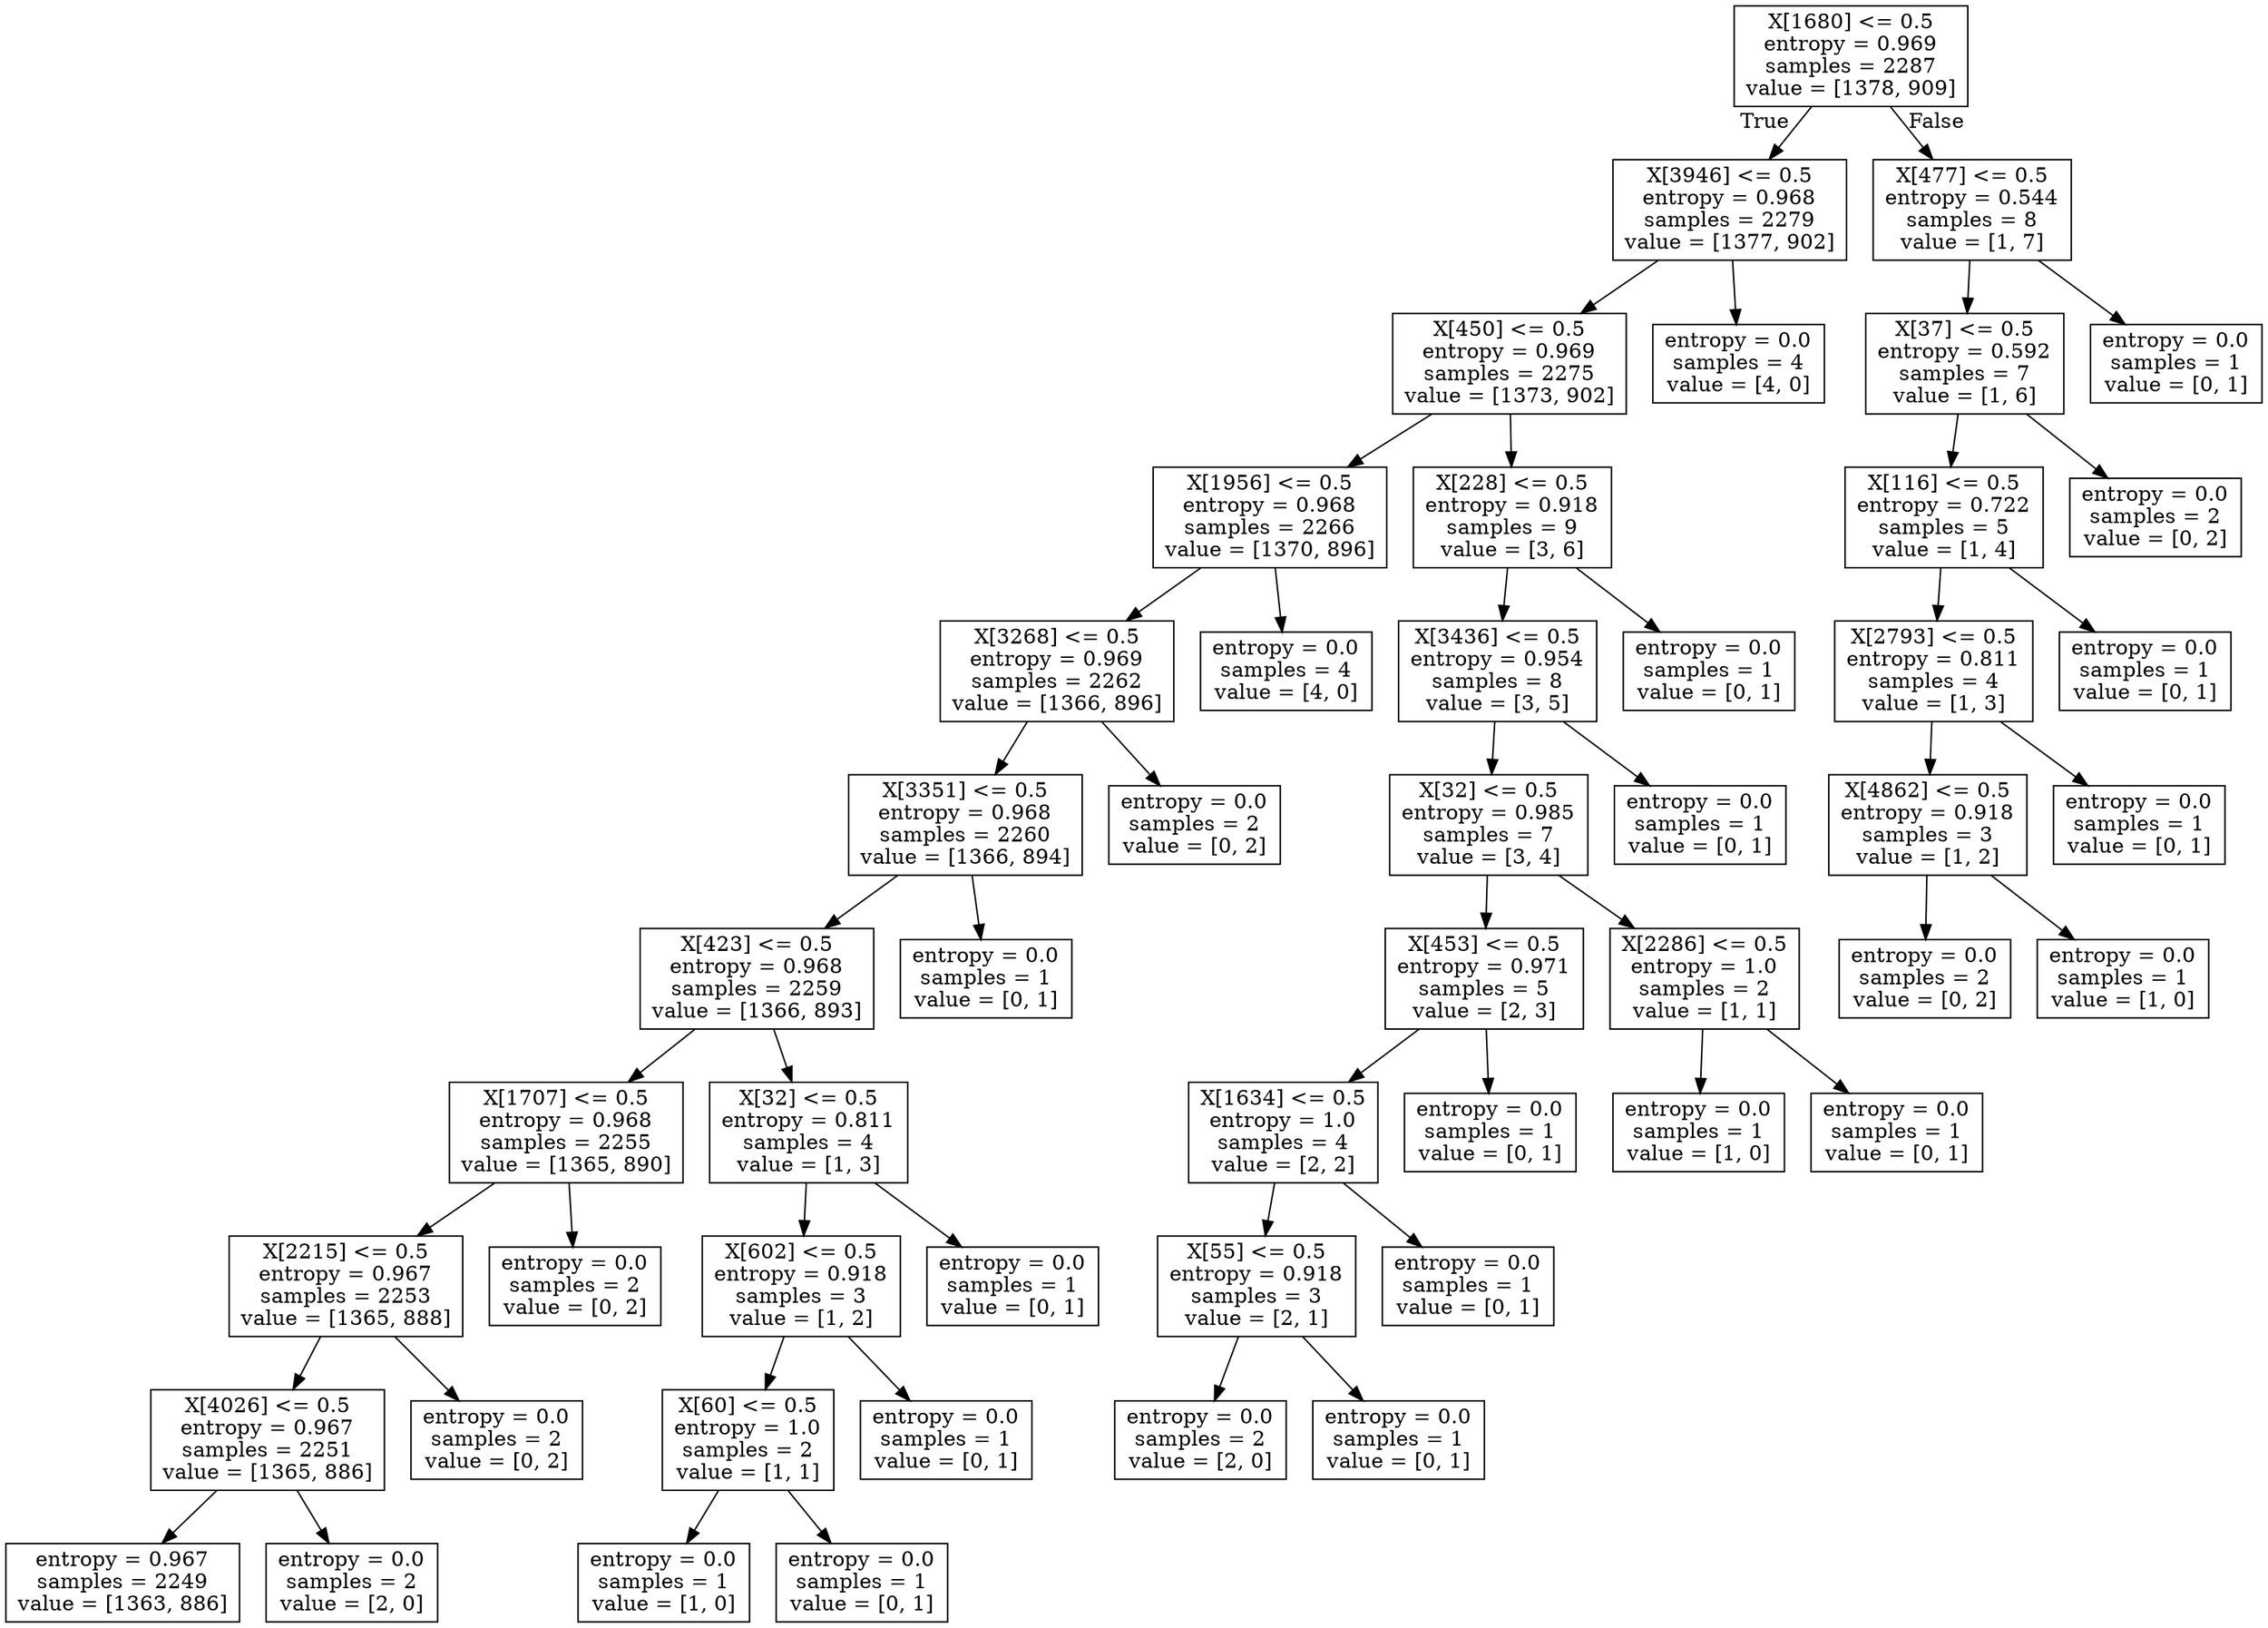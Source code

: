 digraph Tree {
node [shape=box] ;
0 [label="X[1680] <= 0.5\nentropy = 0.969\nsamples = 2287\nvalue = [1378, 909]"] ;
1 [label="X[3946] <= 0.5\nentropy = 0.968\nsamples = 2279\nvalue = [1377, 902]"] ;
0 -> 1 [labeldistance=2.5, labelangle=45, headlabel="True"] ;
2 [label="X[450] <= 0.5\nentropy = 0.969\nsamples = 2275\nvalue = [1373, 902]"] ;
1 -> 2 ;
3 [label="X[1956] <= 0.5\nentropy = 0.968\nsamples = 2266\nvalue = [1370, 896]"] ;
2 -> 3 ;
4 [label="X[3268] <= 0.5\nentropy = 0.969\nsamples = 2262\nvalue = [1366, 896]"] ;
3 -> 4 ;
5 [label="X[3351] <= 0.5\nentropy = 0.968\nsamples = 2260\nvalue = [1366, 894]"] ;
4 -> 5 ;
6 [label="X[423] <= 0.5\nentropy = 0.968\nsamples = 2259\nvalue = [1366, 893]"] ;
5 -> 6 ;
7 [label="X[1707] <= 0.5\nentropy = 0.968\nsamples = 2255\nvalue = [1365, 890]"] ;
6 -> 7 ;
8 [label="X[2215] <= 0.5\nentropy = 0.967\nsamples = 2253\nvalue = [1365, 888]"] ;
7 -> 8 ;
9 [label="X[4026] <= 0.5\nentropy = 0.967\nsamples = 2251\nvalue = [1365, 886]"] ;
8 -> 9 ;
10 [label="entropy = 0.967\nsamples = 2249\nvalue = [1363, 886]"] ;
9 -> 10 ;
11 [label="entropy = 0.0\nsamples = 2\nvalue = [2, 0]"] ;
9 -> 11 ;
12 [label="entropy = 0.0\nsamples = 2\nvalue = [0, 2]"] ;
8 -> 12 ;
13 [label="entropy = 0.0\nsamples = 2\nvalue = [0, 2]"] ;
7 -> 13 ;
14 [label="X[32] <= 0.5\nentropy = 0.811\nsamples = 4\nvalue = [1, 3]"] ;
6 -> 14 ;
15 [label="X[602] <= 0.5\nentropy = 0.918\nsamples = 3\nvalue = [1, 2]"] ;
14 -> 15 ;
16 [label="X[60] <= 0.5\nentropy = 1.0\nsamples = 2\nvalue = [1, 1]"] ;
15 -> 16 ;
17 [label="entropy = 0.0\nsamples = 1\nvalue = [1, 0]"] ;
16 -> 17 ;
18 [label="entropy = 0.0\nsamples = 1\nvalue = [0, 1]"] ;
16 -> 18 ;
19 [label="entropy = 0.0\nsamples = 1\nvalue = [0, 1]"] ;
15 -> 19 ;
20 [label="entropy = 0.0\nsamples = 1\nvalue = [0, 1]"] ;
14 -> 20 ;
21 [label="entropy = 0.0\nsamples = 1\nvalue = [0, 1]"] ;
5 -> 21 ;
22 [label="entropy = 0.0\nsamples = 2\nvalue = [0, 2]"] ;
4 -> 22 ;
23 [label="entropy = 0.0\nsamples = 4\nvalue = [4, 0]"] ;
3 -> 23 ;
24 [label="X[228] <= 0.5\nentropy = 0.918\nsamples = 9\nvalue = [3, 6]"] ;
2 -> 24 ;
25 [label="X[3436] <= 0.5\nentropy = 0.954\nsamples = 8\nvalue = [3, 5]"] ;
24 -> 25 ;
26 [label="X[32] <= 0.5\nentropy = 0.985\nsamples = 7\nvalue = [3, 4]"] ;
25 -> 26 ;
27 [label="X[453] <= 0.5\nentropy = 0.971\nsamples = 5\nvalue = [2, 3]"] ;
26 -> 27 ;
28 [label="X[1634] <= 0.5\nentropy = 1.0\nsamples = 4\nvalue = [2, 2]"] ;
27 -> 28 ;
29 [label="X[55] <= 0.5\nentropy = 0.918\nsamples = 3\nvalue = [2, 1]"] ;
28 -> 29 ;
30 [label="entropy = 0.0\nsamples = 2\nvalue = [2, 0]"] ;
29 -> 30 ;
31 [label="entropy = 0.0\nsamples = 1\nvalue = [0, 1]"] ;
29 -> 31 ;
32 [label="entropy = 0.0\nsamples = 1\nvalue = [0, 1]"] ;
28 -> 32 ;
33 [label="entropy = 0.0\nsamples = 1\nvalue = [0, 1]"] ;
27 -> 33 ;
34 [label="X[2286] <= 0.5\nentropy = 1.0\nsamples = 2\nvalue = [1, 1]"] ;
26 -> 34 ;
35 [label="entropy = 0.0\nsamples = 1\nvalue = [1, 0]"] ;
34 -> 35 ;
36 [label="entropy = 0.0\nsamples = 1\nvalue = [0, 1]"] ;
34 -> 36 ;
37 [label="entropy = 0.0\nsamples = 1\nvalue = [0, 1]"] ;
25 -> 37 ;
38 [label="entropy = 0.0\nsamples = 1\nvalue = [0, 1]"] ;
24 -> 38 ;
39 [label="entropy = 0.0\nsamples = 4\nvalue = [4, 0]"] ;
1 -> 39 ;
40 [label="X[477] <= 0.5\nentropy = 0.544\nsamples = 8\nvalue = [1, 7]"] ;
0 -> 40 [labeldistance=2.5, labelangle=-45, headlabel="False"] ;
41 [label="X[37] <= 0.5\nentropy = 0.592\nsamples = 7\nvalue = [1, 6]"] ;
40 -> 41 ;
42 [label="X[116] <= 0.5\nentropy = 0.722\nsamples = 5\nvalue = [1, 4]"] ;
41 -> 42 ;
43 [label="X[2793] <= 0.5\nentropy = 0.811\nsamples = 4\nvalue = [1, 3]"] ;
42 -> 43 ;
44 [label="X[4862] <= 0.5\nentropy = 0.918\nsamples = 3\nvalue = [1, 2]"] ;
43 -> 44 ;
45 [label="entropy = 0.0\nsamples = 2\nvalue = [0, 2]"] ;
44 -> 45 ;
46 [label="entropy = 0.0\nsamples = 1\nvalue = [1, 0]"] ;
44 -> 46 ;
47 [label="entropy = 0.0\nsamples = 1\nvalue = [0, 1]"] ;
43 -> 47 ;
48 [label="entropy = 0.0\nsamples = 1\nvalue = [0, 1]"] ;
42 -> 48 ;
49 [label="entropy = 0.0\nsamples = 2\nvalue = [0, 2]"] ;
41 -> 49 ;
50 [label="entropy = 0.0\nsamples = 1\nvalue = [0, 1]"] ;
40 -> 50 ;
}